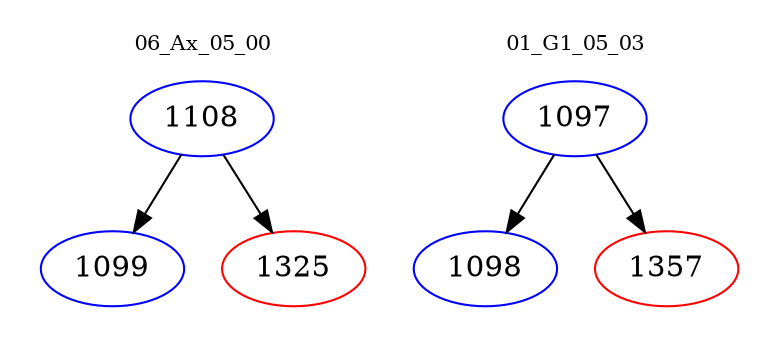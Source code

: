 digraph{
subgraph cluster_0 {
color = white
label = "06_Ax_05_00";
fontsize=10;
T0_1108 [label="1108", color="blue"]
T0_1108 -> T0_1099 [color="black"]
T0_1099 [label="1099", color="blue"]
T0_1108 -> T0_1325 [color="black"]
T0_1325 [label="1325", color="red"]
}
subgraph cluster_1 {
color = white
label = "01_G1_05_03";
fontsize=10;
T1_1097 [label="1097", color="blue"]
T1_1097 -> T1_1098 [color="black"]
T1_1098 [label="1098", color="blue"]
T1_1097 -> T1_1357 [color="black"]
T1_1357 [label="1357", color="red"]
}
}
